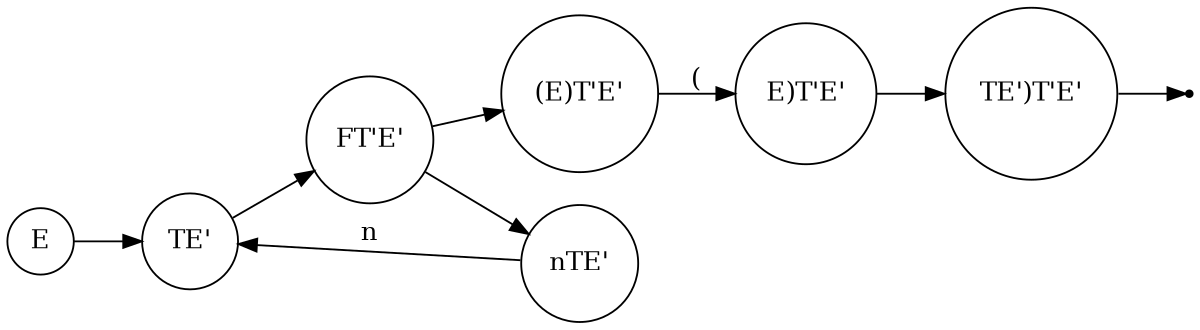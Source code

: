digraph {
    rankdir=LR;
    size="8,5";
    node [shape = circle, color = black];
    "E" -> "TE'" -> "FT'E'" -> "(E)T'E'"

    "(E)T'E'" -> "E)T'E'" [label = "("]
    "FT'E'" -> "nTE'"
    "nTE'" -> "TE'" [label = "n"]

    "E)T'E'" -> "TE')T'E'"

    node [shape = point, color = black];
    "TE')T'E'" -> ""
}